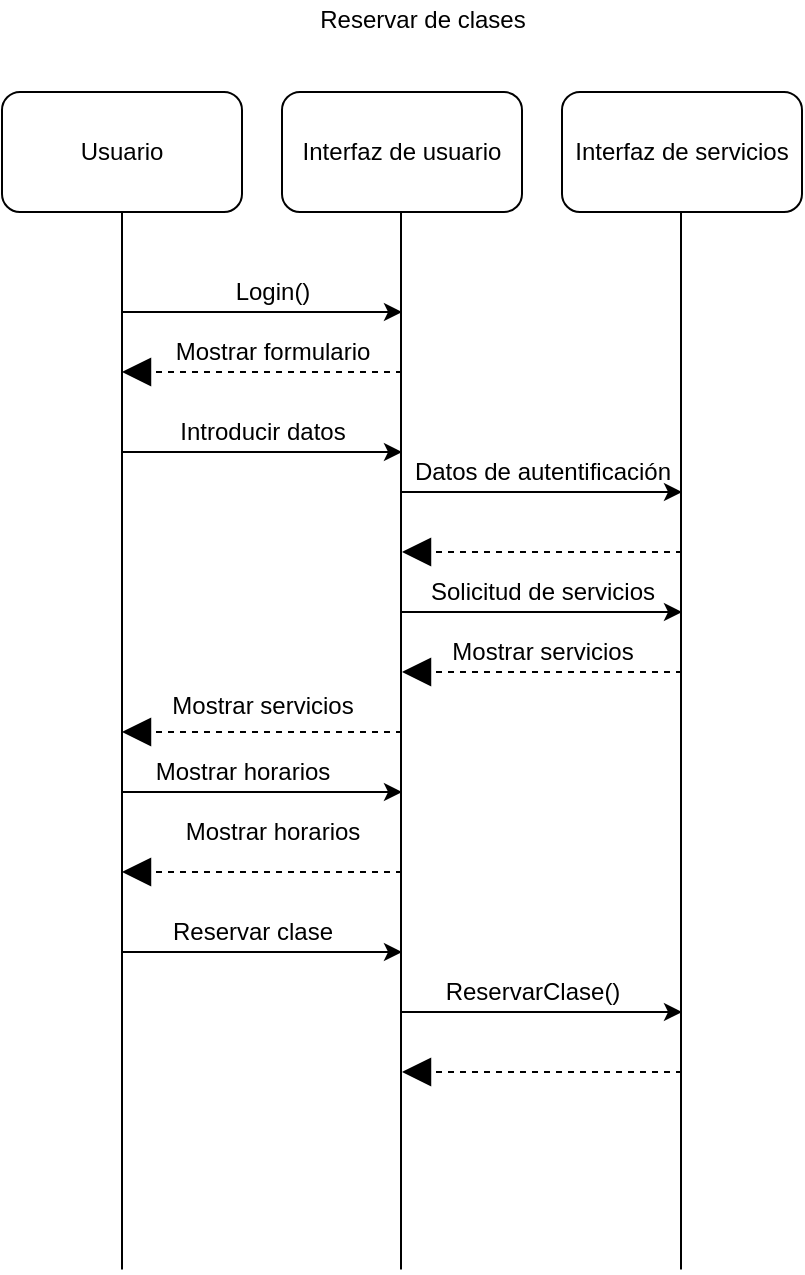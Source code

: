 <mxfile version="12.5.5" type="device"><diagram id="0XEQPjxyrrnwkQND2iQF" name="Page-1"><mxGraphModel dx="1264" dy="485" grid="1" gridSize="10" guides="1" tooltips="1" connect="1" arrows="1" fold="1" page="1" pageScale="1" pageWidth="827" pageHeight="1169" math="0" shadow="0"><root><mxCell id="0"/><mxCell id="1" parent="0"/><mxCell id="OftsL6PPF-T_wdaH4qRA-2" value="Usuario" style="rounded=1;whiteSpace=wrap;html=1;" vertex="1" parent="1"><mxGeometry x="100" y="190" width="120" height="60" as="geometry"/></mxCell><mxCell id="OftsL6PPF-T_wdaH4qRA-3" value="Interfaz de usuario" style="rounded=1;whiteSpace=wrap;html=1;" vertex="1" parent="1"><mxGeometry x="240" y="190" width="120" height="60" as="geometry"/></mxCell><mxCell id="OftsL6PPF-T_wdaH4qRA-4" value="Interfaz de servicios" style="rounded=1;whiteSpace=wrap;html=1;" vertex="1" parent="1"><mxGeometry x="380" y="190" width="120" height="60" as="geometry"/></mxCell><mxCell id="OftsL6PPF-T_wdaH4qRA-5" value="" style="endArrow=none;html=1;entryX=0.5;entryY=1;entryDx=0;entryDy=0;" edge="1" parent="1" target="OftsL6PPF-T_wdaH4qRA-2"><mxGeometry width="50" height="50" relative="1" as="geometry"><mxPoint x="160" y="778.8" as="sourcePoint"/><mxPoint x="150" y="270" as="targetPoint"/></mxGeometry></mxCell><mxCell id="OftsL6PPF-T_wdaH4qRA-6" value="" style="endArrow=none;html=1;entryX=0.5;entryY=1;entryDx=0;entryDy=0;" edge="1" parent="1"><mxGeometry width="50" height="50" relative="1" as="geometry"><mxPoint x="299.5" y="778.8" as="sourcePoint"/><mxPoint x="299.5" y="250" as="targetPoint"/></mxGeometry></mxCell><mxCell id="OftsL6PPF-T_wdaH4qRA-7" value="" style="endArrow=none;html=1;entryX=0.5;entryY=1;entryDx=0;entryDy=0;" edge="1" parent="1"><mxGeometry width="50" height="50" relative="1" as="geometry"><mxPoint x="439.5" y="778.8" as="sourcePoint"/><mxPoint x="439.5" y="250" as="targetPoint"/></mxGeometry></mxCell><mxCell id="OftsL6PPF-T_wdaH4qRA-8" value="" style="endArrow=classic;html=1;" edge="1" parent="1"><mxGeometry width="50" height="50" relative="1" as="geometry"><mxPoint x="160" y="300" as="sourcePoint"/><mxPoint x="300" y="300" as="targetPoint"/></mxGeometry></mxCell><mxCell id="OftsL6PPF-T_wdaH4qRA-9" value="Login()" style="text;html=1;align=center;verticalAlign=middle;resizable=0;points=[];autosize=1;" vertex="1" parent="1"><mxGeometry x="210" y="280" width="50" height="20" as="geometry"/></mxCell><mxCell id="OftsL6PPF-T_wdaH4qRA-10" value="" style="endArrow=classic;html=1;" edge="1" parent="1"><mxGeometry width="50" height="50" relative="1" as="geometry"><mxPoint x="160" y="370" as="sourcePoint"/><mxPoint x="300" y="370" as="targetPoint"/></mxGeometry></mxCell><mxCell id="OftsL6PPF-T_wdaH4qRA-11" value="" style="endArrow=block;dashed=1;endFill=0&#10;1;endSize=12;html=1;" edge="1" parent="1"><mxGeometry width="160" relative="1" as="geometry"><mxPoint x="300" y="330" as="sourcePoint"/><mxPoint x="160" y="330" as="targetPoint"/></mxGeometry></mxCell><mxCell id="OftsL6PPF-T_wdaH4qRA-14" value="Mostrar formulario" style="text;html=1;align=center;verticalAlign=middle;resizable=0;points=[];autosize=1;" vertex="1" parent="1"><mxGeometry x="180" y="310" width="110" height="20" as="geometry"/></mxCell><mxCell id="OftsL6PPF-T_wdaH4qRA-15" value="Reservar de clases" style="text;html=1;align=center;verticalAlign=middle;resizable=0;points=[];autosize=1;" vertex="1" parent="1"><mxGeometry x="250" y="144" width="120" height="20" as="geometry"/></mxCell><mxCell id="OftsL6PPF-T_wdaH4qRA-16" value="Introducir datos&lt;br&gt;" style="text;html=1;align=center;verticalAlign=middle;resizable=0;points=[];autosize=1;" vertex="1" parent="1"><mxGeometry x="180" y="350" width="100" height="20" as="geometry"/></mxCell><mxCell id="OftsL6PPF-T_wdaH4qRA-17" value="" style="endArrow=classic;html=1;" edge="1" parent="1"><mxGeometry width="50" height="50" relative="1" as="geometry"><mxPoint x="300" y="390" as="sourcePoint"/><mxPoint x="440" y="390" as="targetPoint"/></mxGeometry></mxCell><mxCell id="OftsL6PPF-T_wdaH4qRA-18" value="" style="endArrow=block;dashed=1;endFill=0&#10;1;endSize=12;html=1;" edge="1" parent="1"><mxGeometry width="160" relative="1" as="geometry"><mxPoint x="440" y="420" as="sourcePoint"/><mxPoint x="300" y="420" as="targetPoint"/></mxGeometry></mxCell><mxCell id="OftsL6PPF-T_wdaH4qRA-19" value="" style="endArrow=classic;html=1;" edge="1" parent="1"><mxGeometry width="50" height="50" relative="1" as="geometry"><mxPoint x="300" y="450" as="sourcePoint"/><mxPoint x="440" y="450" as="targetPoint"/></mxGeometry></mxCell><mxCell id="OftsL6PPF-T_wdaH4qRA-20" value="" style="endArrow=block;dashed=1;endFill=0&#10;1;endSize=12;html=1;" edge="1" parent="1"><mxGeometry width="160" relative="1" as="geometry"><mxPoint x="440" y="480" as="sourcePoint"/><mxPoint x="300" y="480" as="targetPoint"/></mxGeometry></mxCell><mxCell id="OftsL6PPF-T_wdaH4qRA-21" value="Datos de autentificación" style="text;html=1;align=center;verticalAlign=middle;resizable=0;points=[];autosize=1;" vertex="1" parent="1"><mxGeometry x="300" y="370" width="140" height="20" as="geometry"/></mxCell><mxCell id="OftsL6PPF-T_wdaH4qRA-22" value="Solicitud de servicios&lt;br&gt;" style="text;html=1;align=center;verticalAlign=middle;resizable=0;points=[];autosize=1;" vertex="1" parent="1"><mxGeometry x="305" y="430" width="130" height="20" as="geometry"/></mxCell><mxCell id="OftsL6PPF-T_wdaH4qRA-25" value="Mostrar servicios&lt;br&gt;" style="text;html=1;align=center;verticalAlign=middle;resizable=0;points=[];autosize=1;" vertex="1" parent="1"><mxGeometry x="315" y="460" width="110" height="20" as="geometry"/></mxCell><mxCell id="OftsL6PPF-T_wdaH4qRA-27" value="" style="endArrow=block;dashed=1;endFill=0&#10;1;endSize=12;html=1;" edge="1" parent="1"><mxGeometry width="160" relative="1" as="geometry"><mxPoint x="300" y="510" as="sourcePoint"/><mxPoint x="160" y="510" as="targetPoint"/></mxGeometry></mxCell><mxCell id="OftsL6PPF-T_wdaH4qRA-28" value="Mostrar servicios&lt;br&gt;" style="text;html=1;align=center;verticalAlign=middle;resizable=0;points=[];autosize=1;" vertex="1" parent="1"><mxGeometry x="175" y="487" width="110" height="20" as="geometry"/></mxCell><mxCell id="OftsL6PPF-T_wdaH4qRA-29" value="" style="endArrow=classic;html=1;" edge="1" parent="1"><mxGeometry width="50" height="50" relative="1" as="geometry"><mxPoint x="160" y="540" as="sourcePoint"/><mxPoint x="300" y="540" as="targetPoint"/></mxGeometry></mxCell><mxCell id="OftsL6PPF-T_wdaH4qRA-30" value="Mostrar horarios" style="text;html=1;align=center;verticalAlign=middle;resizable=0;points=[];labelBackgroundColor=#ffffff;" vertex="1" connectable="0" parent="OftsL6PPF-T_wdaH4qRA-29"><mxGeometry x="-0.174" y="3" relative="1" as="geometry"><mxPoint x="2" y="-7" as="offset"/></mxGeometry></mxCell><mxCell id="OftsL6PPF-T_wdaH4qRA-31" value="" style="endArrow=block;dashed=1;endFill=0&#10;1;endSize=12;html=1;" edge="1" parent="1"><mxGeometry width="160" relative="1" as="geometry"><mxPoint x="300" y="580" as="sourcePoint"/><mxPoint x="160" y="580" as="targetPoint"/></mxGeometry></mxCell><mxCell id="OftsL6PPF-T_wdaH4qRA-32" value="Mostrar horarios" style="text;html=1;align=center;verticalAlign=middle;resizable=0;points=[];autosize=1;" vertex="1" parent="1"><mxGeometry x="185" y="550" width="100" height="20" as="geometry"/></mxCell><mxCell id="OftsL6PPF-T_wdaH4qRA-33" value="" style="endArrow=classic;html=1;" edge="1" parent="1"><mxGeometry width="50" height="50" relative="1" as="geometry"><mxPoint x="160" y="620" as="sourcePoint"/><mxPoint x="300" y="620" as="targetPoint"/></mxGeometry></mxCell><mxCell id="OftsL6PPF-T_wdaH4qRA-34" value="Reservar clase" style="text;html=1;align=center;verticalAlign=middle;resizable=0;points=[];labelBackgroundColor=#ffffff;" vertex="1" connectable="0" parent="OftsL6PPF-T_wdaH4qRA-33"><mxGeometry x="-0.174" y="3" relative="1" as="geometry"><mxPoint x="7" y="-7" as="offset"/></mxGeometry></mxCell><mxCell id="OftsL6PPF-T_wdaH4qRA-35" value="" style="endArrow=classic;html=1;" edge="1" parent="1"><mxGeometry width="50" height="50" relative="1" as="geometry"><mxPoint x="300" y="650" as="sourcePoint"/><mxPoint x="440" y="650" as="targetPoint"/></mxGeometry></mxCell><mxCell id="OftsL6PPF-T_wdaH4qRA-37" value="ReservarClase()" style="text;html=1;align=center;verticalAlign=middle;resizable=0;points=[];autosize=1;" vertex="1" parent="1"><mxGeometry x="315" y="630" width="100" height="20" as="geometry"/></mxCell><mxCell id="OftsL6PPF-T_wdaH4qRA-39" value="" style="endArrow=block;dashed=1;endFill=0&#10;1;endSize=12;html=1;" edge="1" parent="1"><mxGeometry width="160" relative="1" as="geometry"><mxPoint x="440" y="680" as="sourcePoint"/><mxPoint x="300" y="680" as="targetPoint"/></mxGeometry></mxCell></root></mxGraphModel></diagram></mxfile>